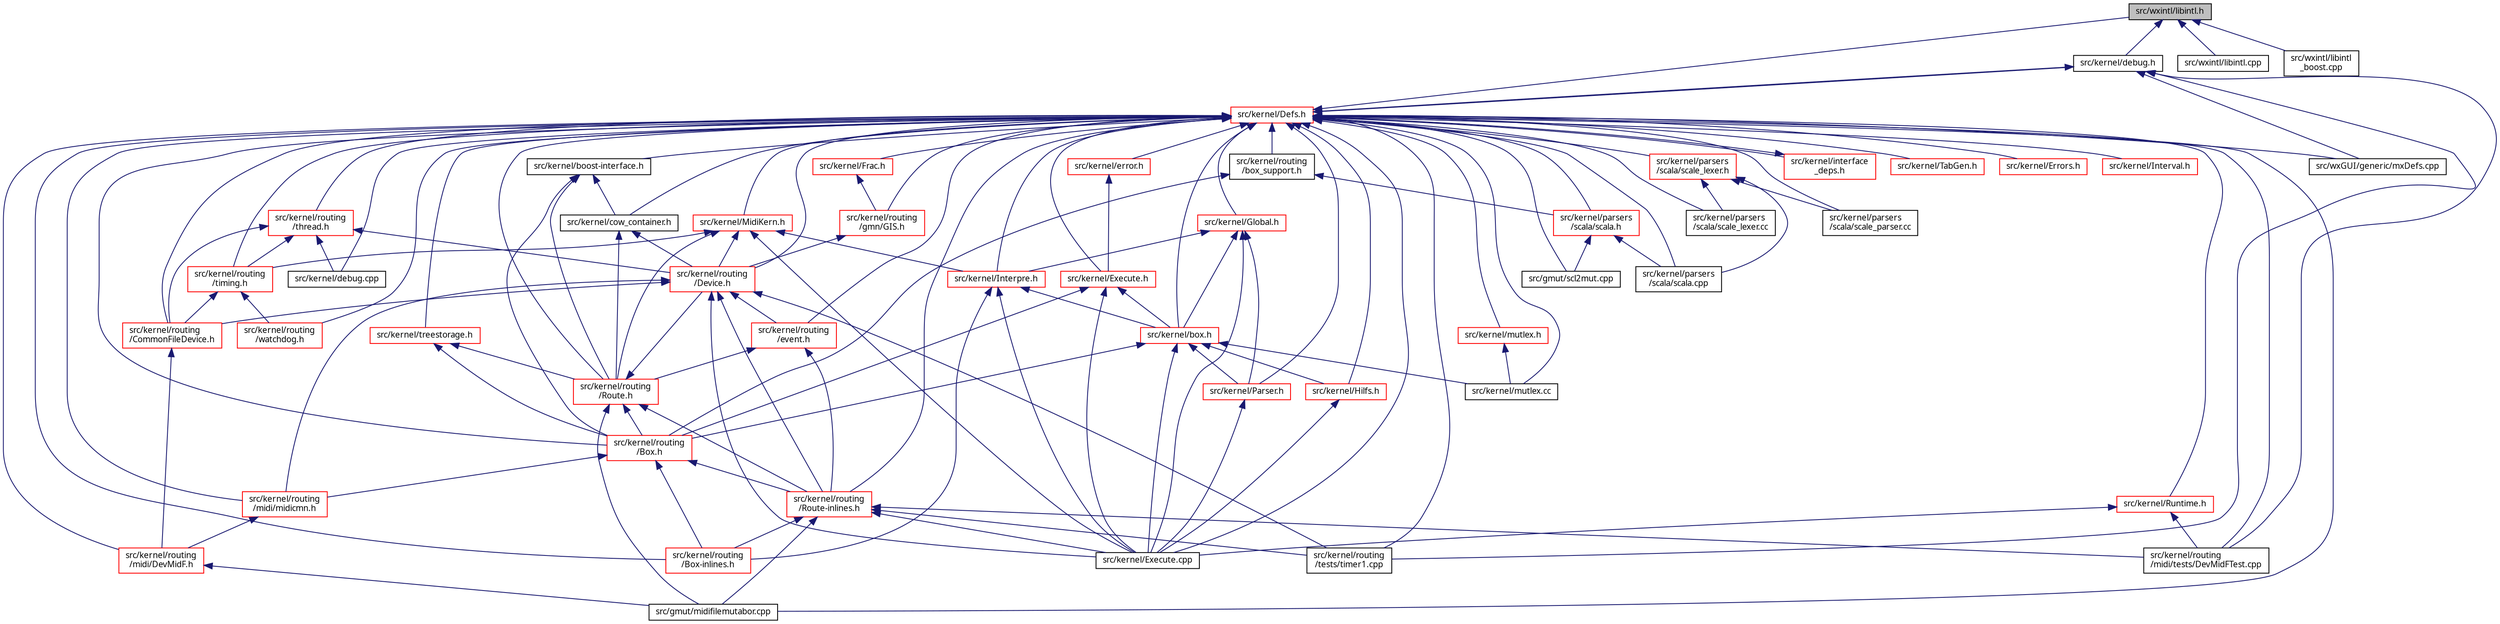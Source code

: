 digraph "src/wxintl/libintl.h"
{
  edge [fontname="Sans",fontsize="10",labelfontname="Sans",labelfontsize="10"];
  node [fontname="Sans",fontsize="10",shape=record];
  Node10 [label="src/wxintl/libintl.h",height=0.2,width=0.4,color="black", fillcolor="grey75", style="filled", fontcolor="black"];
  Node10 -> Node11 [dir="back",color="midnightblue",fontsize="10",style="solid",fontname="Sans"];
  Node11 [label="src/kernel/debug.h",height=0.2,width=0.4,color="black", fillcolor="white", style="filled",URL="$db/d16/debug_8h.html"];
  Node11 -> Node12 [dir="back",color="midnightblue",fontsize="10",style="solid",fontname="Sans"];
  Node12 [label="src/kernel/Defs.h",height=0.2,width=0.4,color="red", fillcolor="white", style="filled",URL="$d1/d73/Defs_8h.html",tooltip="Common definitions. "];
  Node12 -> Node13 [dir="back",color="midnightblue",fontsize="10",style="solid",fontname="Sans"];
  Node13 [label="src/gmut/midifilemutabor.cpp",height=0.2,width=0.4,color="black", fillcolor="white", style="filled",URL="$d1/d0d/midifilemutabor_8cpp.html"];
  Node12 -> Node14 [dir="back",color="midnightblue",fontsize="10",style="solid",fontname="Sans"];
  Node14 [label="src/kernel/interface\l_deps.h",height=0.2,width=0.4,color="red", fillcolor="white", style="filled",URL="$de/ddd/interface__deps_8h.html"];
  Node14 -> Node12 [dir="back",color="midnightblue",fontsize="10",style="solid",fontname="Sans"];
  Node12 -> Node11 [dir="back",color="midnightblue",fontsize="10",style="solid",fontname="Sans"];
  Node12 -> Node10 [dir="back",color="midnightblue",fontsize="10",style="solid",fontname="Sans"];
  Node12 -> Node19 [dir="back",color="midnightblue",fontsize="10",style="solid",fontname="Sans"];
  Node19 [label="src/kernel/routing\l/midi/DevMidF.h",height=0.2,width=0.4,color="red", fillcolor="white", style="filled",URL="$da/d3c/DevMidF_8h.html"];
  Node19 -> Node13 [dir="back",color="midnightblue",fontsize="10",style="solid",fontname="Sans"];
  Node12 -> Node89 [dir="back",color="midnightblue",fontsize="10",style="solid",fontname="Sans"];
  Node89 [label="src/kernel/routing\l/CommonFileDevice.h",height=0.2,width=0.4,color="red", fillcolor="white", style="filled",URL="$d9/d17/CommonFileDevice_8h.html"];
  Node89 -> Node19 [dir="back",color="midnightblue",fontsize="10",style="solid",fontname="Sans"];
  Node12 -> Node99 [dir="back",color="midnightblue",fontsize="10",style="solid",fontname="Sans"];
  Node99 [label="src/kernel/routing\l/Device.h",height=0.2,width=0.4,color="red", fillcolor="white", style="filled",URL="$de/d05/Device_8h.html",tooltip="Routing. "];
  Node99 -> Node89 [dir="back",color="midnightblue",fontsize="10",style="solid",fontname="Sans"];
  Node99 -> Node100 [dir="back",color="midnightblue",fontsize="10",style="solid",fontname="Sans"];
  Node100 [label="src/kernel/routing\l/event.h",height=0.2,width=0.4,color="red", fillcolor="white", style="filled",URL="$dd/d20/event_8h.html"];
  Node100 -> Node101 [dir="back",color="midnightblue",fontsize="10",style="solid",fontname="Sans"];
  Node101 [label="src/kernel/routing\l/Route.h",height=0.2,width=0.4,color="red", fillcolor="white", style="filled",URL="$d1/d65/Route_8h.html",tooltip="Routing. "];
  Node101 -> Node99 [dir="back",color="midnightblue",fontsize="10",style="solid",fontname="Sans"];
  Node101 -> Node102 [dir="back",color="midnightblue",fontsize="10",style="solid",fontname="Sans"];
  Node102 [label="src/kernel/routing\l/Box.h",height=0.2,width=0.4,color="red", fillcolor="white", style="filled",URL="$de/d0f/Box_8h.html",tooltip="Mutabor Box for C++. "];
  Node102 -> Node103 [dir="back",color="midnightblue",fontsize="10",style="solid",fontname="Sans"];
  Node103 [label="src/kernel/routing\l/midi/midicmn.h",height=0.2,width=0.4,color="red", fillcolor="white", style="filled",URL="$de/d21/midicmn_8h.html"];
  Node103 -> Node19 [dir="back",color="midnightblue",fontsize="10",style="solid",fontname="Sans"];
  Node102 -> Node111 [dir="back",color="midnightblue",fontsize="10",style="solid",fontname="Sans"];
  Node111 [label="src/kernel/routing\l/Route-inlines.h",height=0.2,width=0.4,color="red", fillcolor="white", style="filled",URL="$d2/d2c/Route-inlines_8h.html"];
  Node111 -> Node13 [dir="back",color="midnightblue",fontsize="10",style="solid",fontname="Sans"];
  Node111 -> Node112 [dir="back",color="midnightblue",fontsize="10",style="solid",fontname="Sans"];
  Node112 [label="src/kernel/Execute.cpp",height=0.2,width=0.4,color="black", fillcolor="white", style="filled",URL="$df/d23/Execute_8cpp.html"];
  Node111 -> Node113 [dir="back",color="midnightblue",fontsize="10",style="solid",fontname="Sans"];
  Node113 [label="src/kernel/routing\l/Box-inlines.h",height=0.2,width=0.4,color="red", fillcolor="white", style="filled",URL="$d6/d9a/Box-inlines_8h.html"];
  Node111 -> Node23 [dir="back",color="midnightblue",fontsize="10",style="solid",fontname="Sans"];
  Node23 [label="src/kernel/routing\l/midi/tests/DevMidFTest.cpp",height=0.2,width=0.4,color="black", fillcolor="white", style="filled",URL="$d9/d99/DevMidFTest_8cpp.html"];
  Node111 -> Node96 [dir="back",color="midnightblue",fontsize="10",style="solid",fontname="Sans"];
  Node96 [label="src/kernel/routing\l/tests/timer1.cpp",height=0.2,width=0.4,color="black", fillcolor="white", style="filled",URL="$d9/d9a/timer1_8cpp.html"];
  Node102 -> Node113 [dir="back",color="midnightblue",fontsize="10",style="solid",fontname="Sans"];
  Node101 -> Node13 [dir="back",color="midnightblue",fontsize="10",style="solid",fontname="Sans"];
  Node101 -> Node111 [dir="back",color="midnightblue",fontsize="10",style="solid",fontname="Sans"];
  Node100 -> Node111 [dir="back",color="midnightblue",fontsize="10",style="solid",fontname="Sans"];
  Node99 -> Node103 [dir="back",color="midnightblue",fontsize="10",style="solid",fontname="Sans"];
  Node99 -> Node111 [dir="back",color="midnightblue",fontsize="10",style="solid",fontname="Sans"];
  Node99 -> Node112 [dir="back",color="midnightblue",fontsize="10",style="solid",fontname="Sans"];
  Node99 -> Node96 [dir="back",color="midnightblue",fontsize="10",style="solid",fontname="Sans"];
  Node12 -> Node141 [dir="back",color="midnightblue",fontsize="10",style="solid",fontname="Sans"];
  Node141 [label="src/kernel/cow_container.h",height=0.2,width=0.4,color="black", fillcolor="white", style="filled",URL="$da/d28/cow__container_8h.html",tooltip="Copy on write container. "];
  Node141 -> Node99 [dir="back",color="midnightblue",fontsize="10",style="solid",fontname="Sans"];
  Node141 -> Node101 [dir="back",color="midnightblue",fontsize="10",style="solid",fontname="Sans"];
  Node12 -> Node142 [dir="back",color="midnightblue",fontsize="10",style="solid",fontname="Sans"];
  Node142 [label="src/kernel/boost-interface.h",height=0.2,width=0.4,color="black", fillcolor="white", style="filled",URL="$d1/da4/boost-interface_8h.html",tooltip="Interface to the boost library. "];
  Node142 -> Node141 [dir="back",color="midnightblue",fontsize="10",style="solid",fontname="Sans"];
  Node142 -> Node101 [dir="back",color="midnightblue",fontsize="10",style="solid",fontname="Sans"];
  Node142 -> Node102 [dir="back",color="midnightblue",fontsize="10",style="solid",fontname="Sans"];
  Node12 -> Node143 [dir="back",color="midnightblue",fontsize="10",style="solid",fontname="Sans"];
  Node143 [label="src/kernel/routing\l/gmn/GIS.h",height=0.2,width=0.4,color="red", fillcolor="white", style="filled",URL="$dd/d4d/GIS_8h.html"];
  Node143 -> Node99 [dir="back",color="midnightblue",fontsize="10",style="solid",fontname="Sans"];
  Node12 -> Node149 [dir="back",color="midnightblue",fontsize="10",style="solid",fontname="Sans"];
  Node149 [label="src/kernel/Frac.h",height=0.2,width=0.4,color="red", fillcolor="white", style="filled",URL="$df/d4f/Frac_8h.html",tooltip="Fraction class for Mutabor. "];
  Node149 -> Node143 [dir="back",color="midnightblue",fontsize="10",style="solid",fontname="Sans"];
  Node12 -> Node101 [dir="back",color="midnightblue",fontsize="10",style="solid",fontname="Sans"];
  Node12 -> Node151 [dir="back",color="midnightblue",fontsize="10",style="solid",fontname="Sans"];
  Node151 [label="src/kernel/MidiKern.h",height=0.2,width=0.4,color="red", fillcolor="white", style="filled",URL="$da/dfd/MidiKern_8h.html"];
  Node151 -> Node101 [dir="back",color="midnightblue",fontsize="10",style="solid",fontname="Sans"];
  Node151 -> Node99 [dir="back",color="midnightblue",fontsize="10",style="solid",fontname="Sans"];
  Node151 -> Node152 [dir="back",color="midnightblue",fontsize="10",style="solid",fontname="Sans"];
  Node152 [label="src/kernel/routing\l/timing.h",height=0.2,width=0.4,color="red", fillcolor="white", style="filled",URL="$db/d41/timing_8h.html"];
  Node152 -> Node89 [dir="back",color="midnightblue",fontsize="10",style="solid",fontname="Sans"];
  Node152 -> Node153 [dir="back",color="midnightblue",fontsize="10",style="solid",fontname="Sans"];
  Node153 [label="src/kernel/routing\l/watchdog.h",height=0.2,width=0.4,color="red", fillcolor="white", style="filled",URL="$d9/da3/watchdog_8h.html"];
  Node151 -> Node156 [dir="back",color="midnightblue",fontsize="10",style="solid",fontname="Sans"];
  Node156 [label="src/kernel/Interpre.h",height=0.2,width=0.4,color="red", fillcolor="white", style="filled",URL="$d2/dd8/Interpre_8h.html",tooltip="Interpreter for the logic at runtime. "];
  Node156 -> Node157 [dir="back",color="midnightblue",fontsize="10",style="solid",fontname="Sans"];
  Node157 [label="src/kernel/box.h",height=0.2,width=0.4,color="red", fillcolor="white", style="filled",URL="$dc/d19/box_8h.html",tooltip="Description: Collect all properties, which are used by boxes. "];
  Node157 -> Node102 [dir="back",color="midnightblue",fontsize="10",style="solid",fontname="Sans"];
  Node157 -> Node159 [dir="back",color="midnightblue",fontsize="10",style="solid",fontname="Sans"];
  Node159 [label="src/kernel/Parser.h",height=0.2,width=0.4,color="red", fillcolor="white", style="filled",URL="$d6/d0c/Parser_8h.html"];
  Node159 -> Node112 [dir="back",color="midnightblue",fontsize="10",style="solid",fontname="Sans"];
  Node157 -> Node165 [dir="back",color="midnightblue",fontsize="10",style="solid",fontname="Sans"];
  Node165 [label="src/kernel/Hilfs.h",height=0.2,width=0.4,color="red", fillcolor="white", style="filled",URL="$d2/d32/Hilfs_8h.html",tooltip="Description. "];
  Node165 -> Node112 [dir="back",color="midnightblue",fontsize="10",style="solid",fontname="Sans"];
  Node157 -> Node112 [dir="back",color="midnightblue",fontsize="10",style="solid",fontname="Sans"];
  Node157 -> Node166 [dir="back",color="midnightblue",fontsize="10",style="solid",fontname="Sans"];
  Node166 [label="src/kernel/mutlex.cc",height=0.2,width=0.4,color="black", fillcolor="white", style="filled",URL="$d0/dc8/mutlex_8cc.html"];
  Node156 -> Node112 [dir="back",color="midnightblue",fontsize="10",style="solid",fontname="Sans"];
  Node156 -> Node113 [dir="back",color="midnightblue",fontsize="10",style="solid",fontname="Sans"];
  Node151 -> Node112 [dir="back",color="midnightblue",fontsize="10",style="solid",fontname="Sans"];
  Node12 -> Node167 [dir="back",color="midnightblue",fontsize="10",style="solid",fontname="Sans"];
  Node167 [label="src/kernel/treestorage.h",height=0.2,width=0.4,color="red", fillcolor="white", style="filled",URL="$db/dbe/treestorage_8h.html",tooltip="abstract class for tree like storage "];
  Node167 -> Node101 [dir="back",color="midnightblue",fontsize="10",style="solid",fontname="Sans"];
  Node167 -> Node102 [dir="back",color="midnightblue",fontsize="10",style="solid",fontname="Sans"];
  Node12 -> Node100 [dir="back",color="midnightblue",fontsize="10",style="solid",fontname="Sans"];
  Node12 -> Node168 [dir="back",color="midnightblue",fontsize="10",style="solid",fontname="Sans"];
  Node168 [label="src/kernel/routing\l/thread.h",height=0.2,width=0.4,color="red", fillcolor="white", style="filled",URL="$db/dd5/thread_8h.html"];
  Node168 -> Node99 [dir="back",color="midnightblue",fontsize="10",style="solid",fontname="Sans"];
  Node168 -> Node89 [dir="back",color="midnightblue",fontsize="10",style="solid",fontname="Sans"];
  Node168 -> Node152 [dir="back",color="midnightblue",fontsize="10",style="solid",fontname="Sans"];
  Node168 -> Node169 [dir="back",color="midnightblue",fontsize="10",style="solid",fontname="Sans"];
  Node169 [label="src/kernel/debug.cpp",height=0.2,width=0.4,color="black", fillcolor="white", style="filled",URL="$d1/d00/debug_8cpp.html"];
  Node12 -> Node152 [dir="back",color="midnightblue",fontsize="10",style="solid",fontname="Sans"];
  Node12 -> Node103 [dir="back",color="midnightblue",fontsize="10",style="solid",fontname="Sans"];
  Node12 -> Node102 [dir="back",color="midnightblue",fontsize="10",style="solid",fontname="Sans"];
  Node12 -> Node171 [dir="back",color="midnightblue",fontsize="10",style="solid",fontname="Sans"];
  Node171 [label="src/kernel/Execute.h",height=0.2,width=0.4,color="red", fillcolor="white", style="filled",URL="$de/d11/Execute_8h.html",tooltip="Execute tuning changes. "];
  Node171 -> Node102 [dir="back",color="midnightblue",fontsize="10",style="solid",fontname="Sans"];
  Node171 -> Node157 [dir="back",color="midnightblue",fontsize="10",style="solid",fontname="Sans"];
  Node171 -> Node112 [dir="back",color="midnightblue",fontsize="10",style="solid",fontname="Sans"];
  Node12 -> Node172 [dir="back",color="midnightblue",fontsize="10",style="solid",fontname="Sans"];
  Node172 [label="src/kernel/error.h",height=0.2,width=0.4,color="red", fillcolor="white", style="filled",URL="$da/d41/error_8h.html"];
  Node172 -> Node171 [dir="back",color="midnightblue",fontsize="10",style="solid",fontname="Sans"];
  Node12 -> Node157 [dir="back",color="midnightblue",fontsize="10",style="solid",fontname="Sans"];
  Node12 -> Node173 [dir="back",color="midnightblue",fontsize="10",style="solid",fontname="Sans"];
  Node173 [label="src/kernel/Global.h",height=0.2,width=0.4,color="red", fillcolor="white", style="filled",URL="$dd/d40/Global_8h.html",tooltip="Global definitions (formerly in mutabor DLL) "];
  Node173 -> Node157 [dir="back",color="midnightblue",fontsize="10",style="solid",fontname="Sans"];
  Node173 -> Node156 [dir="back",color="midnightblue",fontsize="10",style="solid",fontname="Sans"];
  Node173 -> Node159 [dir="back",color="midnightblue",fontsize="10",style="solid",fontname="Sans"];
  Node173 -> Node112 [dir="back",color="midnightblue",fontsize="10",style="solid",fontname="Sans"];
  Node12 -> Node156 [dir="back",color="midnightblue",fontsize="10",style="solid",fontname="Sans"];
  Node12 -> Node174 [dir="back",color="midnightblue",fontsize="10",style="solid",fontname="Sans"];
  Node174 [label="src/kernel/routing\l/box_support.h",height=0.2,width=0.4,color="black", fillcolor="white", style="filled",URL="$d2/dfc/box__support_8h.html",tooltip="Mutabor Box for C++. "];
  Node174 -> Node102 [dir="back",color="midnightblue",fontsize="10",style="solid",fontname="Sans"];
  Node174 -> Node175 [dir="back",color="midnightblue",fontsize="10",style="solid",fontname="Sans"];
  Node175 [label="src/kernel/parsers\l/scala/scala.h",height=0.2,width=0.4,color="red", fillcolor="white", style="filled",URL="$da/db7/scala_8h.html"];
  Node175 -> Node176 [dir="back",color="midnightblue",fontsize="10",style="solid",fontname="Sans"];
  Node176 [label="src/gmut/scl2mut.cpp",height=0.2,width=0.4,color="black", fillcolor="white", style="filled",URL="$de/d02/scl2mut_8cpp.html"];
  Node175 -> Node178 [dir="back",color="midnightblue",fontsize="10",style="solid",fontname="Sans"];
  Node178 [label="src/kernel/parsers\l/scala/scala.cpp",height=0.2,width=0.4,color="black", fillcolor="white", style="filled",URL="$df/d64/scala_8cpp.html"];
  Node12 -> Node111 [dir="back",color="midnightblue",fontsize="10",style="solid",fontname="Sans"];
  Node12 -> Node176 [dir="back",color="midnightblue",fontsize="10",style="solid",fontname="Sans"];
  Node12 -> Node175 [dir="back",color="midnightblue",fontsize="10",style="solid",fontname="Sans"];
  Node12 -> Node159 [dir="back",color="midnightblue",fontsize="10",style="solid",fontname="Sans"];
  Node12 -> Node165 [dir="back",color="midnightblue",fontsize="10",style="solid",fontname="Sans"];
  Node12 -> Node190 [dir="back",color="midnightblue",fontsize="10",style="solid",fontname="Sans"];
  Node190 [label="src/kernel/TabGen.h",height=0.2,width=0.4,color="red", fillcolor="white", style="filled",URL="$d6/d68/TabGen_8h.html",tooltip="Table generators for the Mutabor engine. "];
  Node12 -> Node169 [dir="back",color="midnightblue",fontsize="10",style="solid",fontname="Sans"];
  Node12 -> Node191 [dir="back",color="midnightblue",fontsize="10",style="solid",fontname="Sans"];
  Node191 [label="src/kernel/Errors.h",height=0.2,width=0.4,color="red", fillcolor="white", style="filled",URL="$d2/d0e/Errors_8h.html",tooltip="Error descriptions for Mutabor. "];
  Node12 -> Node112 [dir="back",color="midnightblue",fontsize="10",style="solid",fontname="Sans"];
  Node12 -> Node193 [dir="back",color="midnightblue",fontsize="10",style="solid",fontname="Sans"];
  Node193 [label="src/kernel/Runtime.h",height=0.2,width=0.4,color="red", fillcolor="white", style="filled",URL="$d5/d84/Runtime_8h.html",tooltip="Runtime functions of the (mainly C) old kernel of Mutabor. "];
  Node193 -> Node112 [dir="back",color="midnightblue",fontsize="10",style="solid",fontname="Sans"];
  Node193 -> Node23 [dir="back",color="midnightblue",fontsize="10",style="solid",fontname="Sans"];
  Node12 -> Node194 [dir="back",color="midnightblue",fontsize="10",style="solid",fontname="Sans"];
  Node194 [label="src/kernel/Interval.h",height=0.2,width=0.4,color="red", fillcolor="white", style="filled",URL="$d1/d55/Interval_8h.html",tooltip="Description. "];
  Node12 -> Node166 [dir="back",color="midnightblue",fontsize="10",style="solid",fontname="Sans"];
  Node12 -> Node195 [dir="back",color="midnightblue",fontsize="10",style="solid",fontname="Sans"];
  Node195 [label="src/kernel/mutlex.h",height=0.2,width=0.4,color="red", fillcolor="white", style="filled",URL="$db/d15/mutlex_8h.html"];
  Node195 -> Node166 [dir="back",color="midnightblue",fontsize="10",style="solid",fontname="Sans"];
  Node12 -> Node186 [dir="back",color="midnightblue",fontsize="10",style="solid",fontname="Sans"];
  Node186 [label="src/kernel/parsers\l/scala/scale_lexer.h",height=0.2,width=0.4,color="red", fillcolor="white", style="filled",URL="$d6/d66/scale__lexer_8h.html"];
  Node186 -> Node178 [dir="back",color="midnightblue",fontsize="10",style="solid",fontname="Sans"];
  Node186 -> Node179 [dir="back",color="midnightblue",fontsize="10",style="solid",fontname="Sans"];
  Node179 [label="src/kernel/parsers\l/scala/scale_lexer.cc",height=0.2,width=0.4,color="black", fillcolor="white", style="filled",URL="$dc/d46/scale__lexer_8cc.html"];
  Node186 -> Node180 [dir="back",color="midnightblue",fontsize="10",style="solid",fontname="Sans"];
  Node180 [label="src/kernel/parsers\l/scala/scale_parser.cc",height=0.2,width=0.4,color="black", fillcolor="white", style="filled",URL="$d7/df3/scale__parser_8cc.html"];
  Node12 -> Node178 [dir="back",color="midnightblue",fontsize="10",style="solid",fontname="Sans"];
  Node12 -> Node179 [dir="back",color="midnightblue",fontsize="10",style="solid",fontname="Sans"];
  Node12 -> Node180 [dir="back",color="midnightblue",fontsize="10",style="solid",fontname="Sans"];
  Node12 -> Node113 [dir="back",color="midnightblue",fontsize="10",style="solid",fontname="Sans"];
  Node12 -> Node153 [dir="back",color="midnightblue",fontsize="10",style="solid",fontname="Sans"];
  Node12 -> Node23 [dir="back",color="midnightblue",fontsize="10",style="solid",fontname="Sans"];
  Node12 -> Node96 [dir="back",color="midnightblue",fontsize="10",style="solid",fontname="Sans"];
  Node12 -> Node208 [dir="back",color="midnightblue",fontsize="10",style="solid",fontname="Sans"];
  Node208 [label="src/wxGUI/generic/mxDefs.cpp",height=0.2,width=0.4,color="black", fillcolor="white", style="filled",URL="$d2/d2f/mxDefs_8cpp.html",tooltip="Uncategorized definitions. "];
  Node11 -> Node23 [dir="back",color="midnightblue",fontsize="10",style="solid",fontname="Sans"];
  Node11 -> Node96 [dir="back",color="midnightblue",fontsize="10",style="solid",fontname="Sans"];
  Node11 -> Node208 [dir="back",color="midnightblue",fontsize="10",style="solid",fontname="Sans"];
  Node10 -> Node224 [dir="back",color="midnightblue",fontsize="10",style="solid",fontname="Sans"];
  Node224 [label="src/wxintl/libintl.cpp",height=0.2,width=0.4,color="black", fillcolor="white", style="filled",URL="$d2/dbf/libintl_8cpp.html"];
  Node10 -> Node225 [dir="back",color="midnightblue",fontsize="10",style="solid",fontname="Sans"];
  Node225 [label="src/wxintl/libintl\l_boost.cpp",height=0.2,width=0.4,color="black", fillcolor="white", style="filled",URL="$d9/daf/libintl__boost_8cpp.html"];
}
